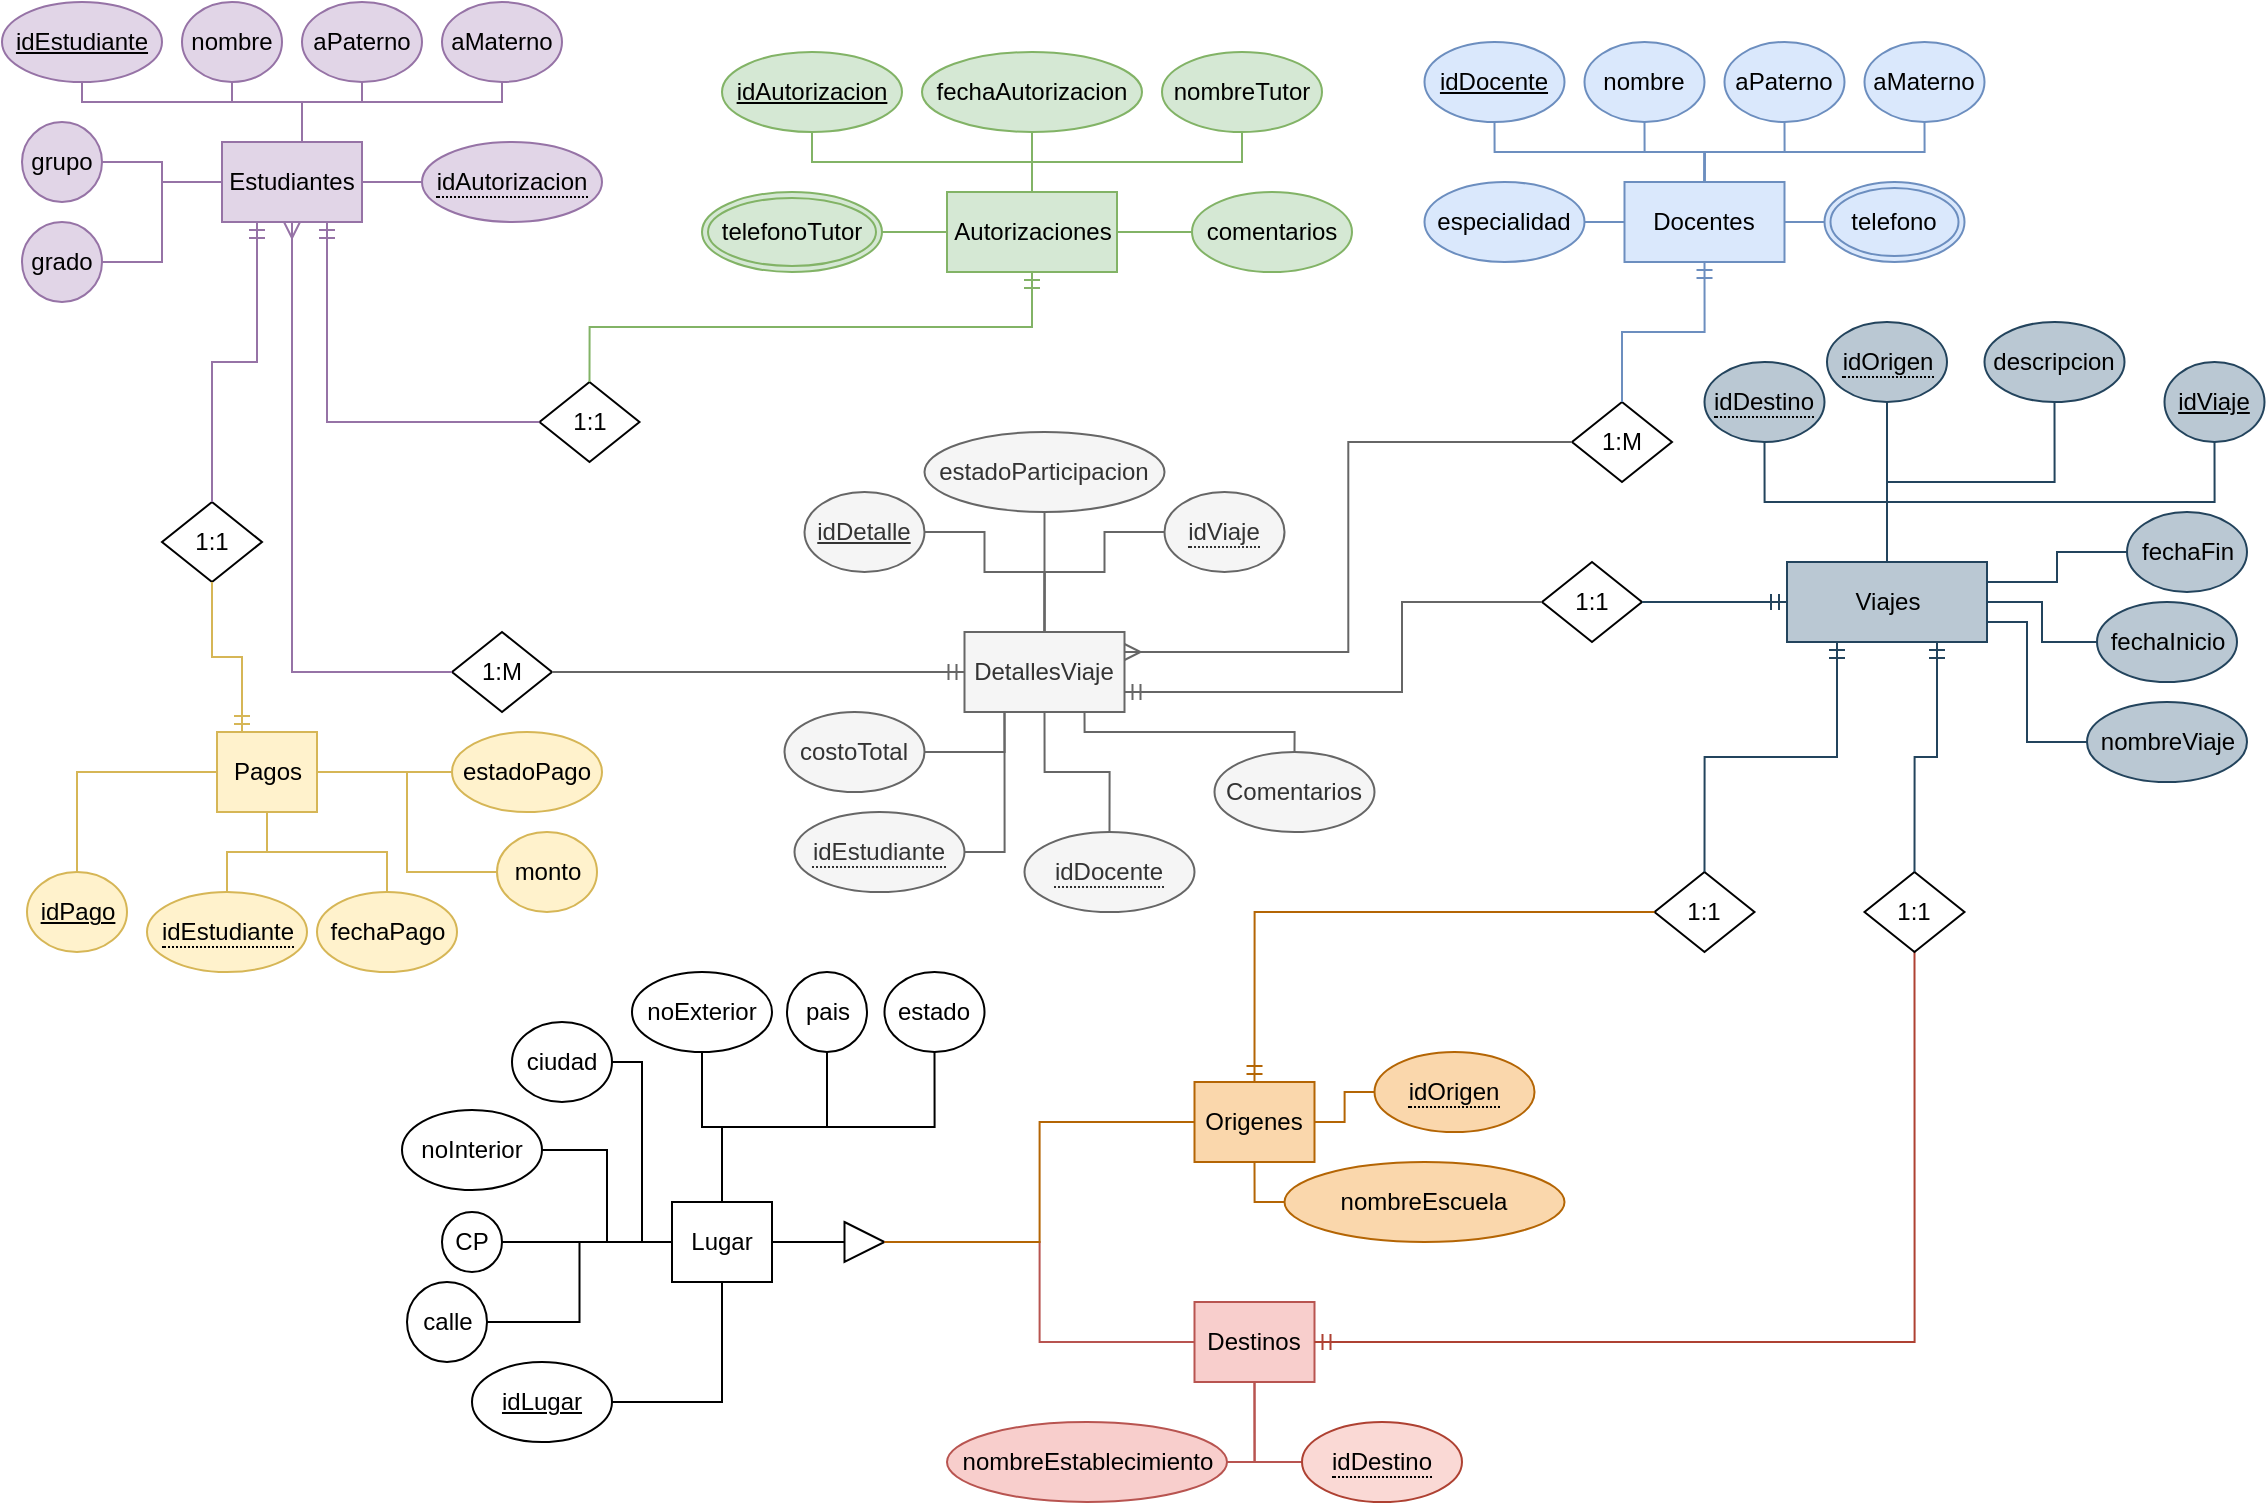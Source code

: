 <mxfile version="27.0.9">
  <diagram name="Página-1" id="6M8jZJM8SSEb0cVScsyy">
    <mxGraphModel dx="1426" dy="889" grid="1" gridSize="10" guides="1" tooltips="1" connect="1" arrows="1" fold="1" page="1" pageScale="1" pageWidth="1169" pageHeight="827" math="0" shadow="0">
      <root>
        <mxCell id="0" />
        <mxCell id="1" parent="0" />
        <mxCell id="doyM2j3rQxWbV_fFkolo-1" value="Estudiantes" style="whiteSpace=wrap;html=1;align=center;fillColor=#e1d5e7;strokeColor=#9673a6;" parent="1" vertex="1">
          <mxGeometry x="130" y="90" width="70" height="40" as="geometry" />
        </mxCell>
        <mxCell id="doyM2j3rQxWbV_fFkolo-2" value="idEstudiante" style="ellipse;whiteSpace=wrap;html=1;align=center;fontStyle=4;fillColor=#e1d5e7;strokeColor=#9673a6;" parent="1" vertex="1">
          <mxGeometry x="20" y="20" width="80" height="40" as="geometry" />
        </mxCell>
        <mxCell id="doyM2j3rQxWbV_fFkolo-3" value="nombre" style="ellipse;whiteSpace=wrap;html=1;align=center;fillColor=#e1d5e7;strokeColor=#9673a6;" parent="1" vertex="1">
          <mxGeometry x="110" y="20" width="50" height="40" as="geometry" />
        </mxCell>
        <mxCell id="doyM2j3rQxWbV_fFkolo-4" value="aPaterno" style="ellipse;whiteSpace=wrap;html=1;align=center;fillColor=#e1d5e7;strokeColor=#9673a6;" parent="1" vertex="1">
          <mxGeometry x="170" y="20" width="60" height="40" as="geometry" />
        </mxCell>
        <mxCell id="doyM2j3rQxWbV_fFkolo-5" value="aMaterno" style="ellipse;whiteSpace=wrap;html=1;align=center;fillColor=#e1d5e7;strokeColor=#9673a6;" parent="1" vertex="1">
          <mxGeometry x="240" y="20" width="60" height="40" as="geometry" />
        </mxCell>
        <mxCell id="doyM2j3rQxWbV_fFkolo-6" value="grado" style="ellipse;whiteSpace=wrap;html=1;align=center;fillColor=#e1d5e7;strokeColor=#9673a6;" parent="1" vertex="1">
          <mxGeometry x="30" y="130" width="40" height="40" as="geometry" />
        </mxCell>
        <mxCell id="doyM2j3rQxWbV_fFkolo-7" value="grupo" style="ellipse;whiteSpace=wrap;html=1;align=center;fillColor=#e1d5e7;strokeColor=#9673a6;" parent="1" vertex="1">
          <mxGeometry x="30" y="80" width="40" height="40" as="geometry" />
        </mxCell>
        <mxCell id="doyM2j3rQxWbV_fFkolo-16" value="" style="endArrow=none;html=1;rounded=0;entryX=0.5;entryY=1;entryDx=0;entryDy=0;exitX=0.5;exitY=0;exitDx=0;exitDy=0;edgeStyle=orthogonalEdgeStyle;fillColor=#e1d5e7;strokeColor=#9673a6;" parent="1" source="doyM2j3rQxWbV_fFkolo-1" target="doyM2j3rQxWbV_fFkolo-2" edge="1">
          <mxGeometry width="50" height="50" relative="1" as="geometry">
            <mxPoint x="110" y="110" as="sourcePoint" />
            <mxPoint x="160" y="60" as="targetPoint" />
            <Array as="points">
              <mxPoint x="170" y="70" />
              <mxPoint x="60" y="70" />
            </Array>
          </mxGeometry>
        </mxCell>
        <mxCell id="doyM2j3rQxWbV_fFkolo-18" value="" style="endArrow=none;html=1;rounded=0;entryX=0.5;entryY=1;entryDx=0;entryDy=0;exitX=0.5;exitY=0;exitDx=0;exitDy=0;edgeStyle=orthogonalEdgeStyle;fillColor=#e1d5e7;strokeColor=#9673a6;" parent="1" source="doyM2j3rQxWbV_fFkolo-1" target="doyM2j3rQxWbV_fFkolo-3" edge="1">
          <mxGeometry width="50" height="50" relative="1" as="geometry">
            <mxPoint x="220" y="100" as="sourcePoint" />
            <mxPoint x="110" y="70" as="targetPoint" />
            <Array as="points">
              <mxPoint x="170" y="70" />
              <mxPoint x="135" y="70" />
            </Array>
          </mxGeometry>
        </mxCell>
        <mxCell id="doyM2j3rQxWbV_fFkolo-19" value="" style="endArrow=none;html=1;rounded=0;entryX=0.5;entryY=1;entryDx=0;entryDy=0;exitX=0.5;exitY=0;exitDx=0;exitDy=0;edgeStyle=orthogonalEdgeStyle;fillColor=#e1d5e7;strokeColor=#9673a6;" parent="1" source="doyM2j3rQxWbV_fFkolo-1" target="doyM2j3rQxWbV_fFkolo-4" edge="1">
          <mxGeometry width="50" height="50" relative="1" as="geometry">
            <mxPoint x="300" y="110" as="sourcePoint" />
            <mxPoint x="190" y="80" as="targetPoint" />
            <Array as="points">
              <mxPoint x="170" y="70" />
              <mxPoint x="200" y="70" />
            </Array>
          </mxGeometry>
        </mxCell>
        <mxCell id="doyM2j3rQxWbV_fFkolo-20" value="" style="endArrow=none;html=1;rounded=0;exitX=0.5;exitY=1;exitDx=0;exitDy=0;edgeStyle=orthogonalEdgeStyle;entryX=0.5;entryY=0;entryDx=0;entryDy=0;fillColor=#e1d5e7;strokeColor=#9673a6;" parent="1" source="doyM2j3rQxWbV_fFkolo-5" target="doyM2j3rQxWbV_fFkolo-1" edge="1">
          <mxGeometry width="50" height="50" relative="1" as="geometry">
            <mxPoint x="270" y="110" as="sourcePoint" />
            <mxPoint x="170" y="90" as="targetPoint" />
            <Array as="points">
              <mxPoint x="270" y="70" />
              <mxPoint x="170" y="70" />
            </Array>
          </mxGeometry>
        </mxCell>
        <mxCell id="doyM2j3rQxWbV_fFkolo-21" value="" style="endArrow=none;html=1;rounded=0;entryX=1;entryY=0.5;entryDx=0;entryDy=0;exitX=0;exitY=0.5;exitDx=0;exitDy=0;edgeStyle=orthogonalEdgeStyle;fillColor=#e1d5e7;strokeColor=#9673a6;" parent="1" source="doyM2j3rQxWbV_fFkolo-1" target="doyM2j3rQxWbV_fFkolo-7" edge="1">
          <mxGeometry width="50" height="50" relative="1" as="geometry">
            <mxPoint x="220" y="110" as="sourcePoint" />
            <mxPoint x="110" y="80" as="targetPoint" />
          </mxGeometry>
        </mxCell>
        <mxCell id="doyM2j3rQxWbV_fFkolo-22" value="" style="endArrow=none;html=1;rounded=0;entryX=1;entryY=0.5;entryDx=0;entryDy=0;exitX=0;exitY=0.5;exitDx=0;exitDy=0;edgeStyle=orthogonalEdgeStyle;fillColor=#e1d5e7;strokeColor=#9673a6;" parent="1" source="doyM2j3rQxWbV_fFkolo-1" target="doyM2j3rQxWbV_fFkolo-6" edge="1">
          <mxGeometry width="50" height="50" relative="1" as="geometry">
            <mxPoint x="200" y="160" as="sourcePoint" />
            <mxPoint x="90" y="130" as="targetPoint" />
          </mxGeometry>
        </mxCell>
        <mxCell id="doyM2j3rQxWbV_fFkolo-23" value="Autorizaciones" style="whiteSpace=wrap;html=1;align=center;fillColor=#d5e8d4;strokeColor=#82b366;" parent="1" vertex="1">
          <mxGeometry x="492.5" y="115" width="85" height="40" as="geometry" />
        </mxCell>
        <mxCell id="doyM2j3rQxWbV_fFkolo-24" value="idAutorizacion" style="ellipse;whiteSpace=wrap;html=1;align=center;fontStyle=4;fillColor=#d5e8d4;strokeColor=#82b366;" parent="1" vertex="1">
          <mxGeometry x="380" y="45" width="90" height="40" as="geometry" />
        </mxCell>
        <mxCell id="doyM2j3rQxWbV_fFkolo-25" value="fechaAutorizacion" style="ellipse;whiteSpace=wrap;html=1;align=center;fillColor=#d5e8d4;strokeColor=#82b366;" parent="1" vertex="1">
          <mxGeometry x="480" y="45" width="110" height="40" as="geometry" />
        </mxCell>
        <mxCell id="doyM2j3rQxWbV_fFkolo-26" value="nombreTutor" style="ellipse;whiteSpace=wrap;html=1;align=center;fillColor=#d5e8d4;strokeColor=#82b366;" parent="1" vertex="1">
          <mxGeometry x="600" y="45" width="80" height="40" as="geometry" />
        </mxCell>
        <mxCell id="doyM2j3rQxWbV_fFkolo-28" value="comentarios" style="ellipse;whiteSpace=wrap;html=1;align=center;fillColor=#d5e8d4;strokeColor=#82b366;" parent="1" vertex="1">
          <mxGeometry x="615" y="115" width="80" height="40" as="geometry" />
        </mxCell>
        <mxCell id="doyM2j3rQxWbV_fFkolo-30" value="" style="endArrow=none;html=1;rounded=0;entryX=0.5;entryY=1;entryDx=0;entryDy=0;exitX=0.5;exitY=0;exitDx=0;exitDy=0;edgeStyle=orthogonalEdgeStyle;fillColor=#d5e8d4;strokeColor=#82b366;" parent="1" source="doyM2j3rQxWbV_fFkolo-23" target="doyM2j3rQxWbV_fFkolo-24" edge="1">
          <mxGeometry width="50" height="50" relative="1" as="geometry">
            <mxPoint x="500" y="105" as="sourcePoint" />
            <mxPoint x="440" y="135" as="targetPoint" />
          </mxGeometry>
        </mxCell>
        <mxCell id="doyM2j3rQxWbV_fFkolo-31" value="" style="endArrow=none;html=1;rounded=0;entryX=0.5;entryY=1;entryDx=0;entryDy=0;exitX=0.5;exitY=0;exitDx=0;exitDy=0;edgeStyle=orthogonalEdgeStyle;fillColor=#d5e8d4;strokeColor=#82b366;" parent="1" source="doyM2j3rQxWbV_fFkolo-23" target="doyM2j3rQxWbV_fFkolo-25" edge="1">
          <mxGeometry width="50" height="50" relative="1" as="geometry">
            <mxPoint x="620" y="205" as="sourcePoint" />
            <mxPoint x="560" y="235" as="targetPoint" />
          </mxGeometry>
        </mxCell>
        <mxCell id="doyM2j3rQxWbV_fFkolo-32" value="" style="endArrow=none;html=1;rounded=0;entryX=0.5;entryY=1;entryDx=0;entryDy=0;exitX=0.5;exitY=0;exitDx=0;exitDy=0;edgeStyle=orthogonalEdgeStyle;fillColor=#d5e8d4;strokeColor=#82b366;" parent="1" source="doyM2j3rQxWbV_fFkolo-23" target="doyM2j3rQxWbV_fFkolo-26" edge="1">
          <mxGeometry width="50" height="50" relative="1" as="geometry">
            <mxPoint x="660" y="115" as="sourcePoint" />
            <mxPoint x="600" y="145" as="targetPoint" />
          </mxGeometry>
        </mxCell>
        <mxCell id="doyM2j3rQxWbV_fFkolo-33" value="" style="endArrow=none;html=1;rounded=0;entryX=1;entryY=0.5;entryDx=0;entryDy=0;exitX=0;exitY=0.5;exitDx=0;exitDy=0;edgeStyle=orthogonalEdgeStyle;fillColor=#d5e8d4;strokeColor=#82b366;" parent="1" source="doyM2j3rQxWbV_fFkolo-28" target="doyM2j3rQxWbV_fFkolo-23" edge="1">
          <mxGeometry width="50" height="50" relative="1" as="geometry">
            <mxPoint x="640" y="115" as="sourcePoint" />
            <mxPoint x="580" y="145" as="targetPoint" />
          </mxGeometry>
        </mxCell>
        <mxCell id="doyM2j3rQxWbV_fFkolo-34" value="" style="endArrow=none;html=1;rounded=0;entryX=1;entryY=0.5;entryDx=0;entryDy=0;exitX=0;exitY=0.5;exitDx=0;exitDy=0;edgeStyle=orthogonalEdgeStyle;fillColor=#d5e8d4;strokeColor=#82b366;" parent="1" source="doyM2j3rQxWbV_fFkolo-23" target="doyM2j3rQxWbV_fFkolo-36" edge="1">
          <mxGeometry width="50" height="50" relative="1" as="geometry">
            <mxPoint x="490" y="135" as="sourcePoint" />
            <mxPoint x="460" y="125" as="targetPoint" />
          </mxGeometry>
        </mxCell>
        <mxCell id="doyM2j3rQxWbV_fFkolo-36" value="telefonoTutor" style="ellipse;shape=doubleEllipse;margin=3;whiteSpace=wrap;html=1;align=center;fillColor=#d5e8d4;strokeColor=#82b366;" parent="1" vertex="1">
          <mxGeometry x="370" y="115" width="90" height="40" as="geometry" />
        </mxCell>
        <mxCell id="doyM2j3rQxWbV_fFkolo-37" value="&lt;span style=&quot;border-bottom: 1px dotted&quot;&gt;idAutorizacion&lt;/span&gt;" style="ellipse;whiteSpace=wrap;html=1;align=center;fillColor=#e1d5e7;strokeColor=#9673a6;" parent="1" vertex="1">
          <mxGeometry x="230" y="90" width="90" height="40" as="geometry" />
        </mxCell>
        <mxCell id="doyM2j3rQxWbV_fFkolo-38" value="" style="endArrow=none;html=1;rounded=0;entryX=1;entryY=0.5;entryDx=0;entryDy=0;exitX=0;exitY=0.5;exitDx=0;exitDy=0;edgeStyle=orthogonalEdgeStyle;fillColor=#e1d5e7;strokeColor=#9673a6;" parent="1" source="doyM2j3rQxWbV_fFkolo-37" target="doyM2j3rQxWbV_fFkolo-1" edge="1">
          <mxGeometry width="50" height="50" relative="1" as="geometry">
            <mxPoint x="310" y="150" as="sourcePoint" />
            <mxPoint x="250" y="180" as="targetPoint" />
          </mxGeometry>
        </mxCell>
        <mxCell id="doyM2j3rQxWbV_fFkolo-39" value="1:1" style="shape=rhombus;perimeter=rhombusPerimeter;whiteSpace=wrap;html=1;align=center;" parent="1" vertex="1">
          <mxGeometry x="288.75" y="210" width="50" height="40" as="geometry" />
        </mxCell>
        <mxCell id="doyM2j3rQxWbV_fFkolo-42" value="" style="edgeStyle=orthogonalEdgeStyle;fontSize=12;html=1;endArrow=ERmandOne;rounded=0;exitX=0;exitY=0.5;exitDx=0;exitDy=0;entryX=0.75;entryY=1;entryDx=0;entryDy=0;fillColor=#e1d5e7;strokeColor=#9673a6;" parent="1" source="doyM2j3rQxWbV_fFkolo-39" target="doyM2j3rQxWbV_fFkolo-1" edge="1">
          <mxGeometry width="100" height="100" relative="1" as="geometry">
            <mxPoint x="320" y="180" as="sourcePoint" />
            <mxPoint x="220" y="200" as="targetPoint" />
          </mxGeometry>
        </mxCell>
        <mxCell id="doyM2j3rQxWbV_fFkolo-43" value="" style="edgeStyle=orthogonalEdgeStyle;fontSize=12;html=1;endArrow=ERmandOne;rounded=0;exitX=0.5;exitY=0;exitDx=0;exitDy=0;entryX=0.5;entryY=1;entryDx=0;entryDy=0;fillColor=#d5e8d4;strokeColor=#82b366;" parent="1" source="doyM2j3rQxWbV_fFkolo-39" target="doyM2j3rQxWbV_fFkolo-23" edge="1">
          <mxGeometry width="100" height="100" relative="1" as="geometry">
            <mxPoint x="330" y="200" as="sourcePoint" />
            <mxPoint x="220" y="170" as="targetPoint" />
          </mxGeometry>
        </mxCell>
        <mxCell id="doyM2j3rQxWbV_fFkolo-44" value="Pagos" style="whiteSpace=wrap;html=1;align=center;fillColor=#fff2cc;strokeColor=#d6b656;" parent="1" vertex="1">
          <mxGeometry x="127.5" y="385" width="50" height="40" as="geometry" />
        </mxCell>
        <mxCell id="doyM2j3rQxWbV_fFkolo-45" value="idPago" style="ellipse;whiteSpace=wrap;html=1;align=center;fontStyle=4;fillColor=#fff2cc;strokeColor=#d6b656;" parent="1" vertex="1">
          <mxGeometry x="32.5" y="455" width="50" height="40" as="geometry" />
        </mxCell>
        <mxCell id="doyM2j3rQxWbV_fFkolo-47" value="&lt;span style=&quot;border-bottom: 1px dotted&quot;&gt;idEstudiante&lt;/span&gt;" style="ellipse;whiteSpace=wrap;html=1;align=center;fillColor=#fff2cc;strokeColor=#d6b656;" parent="1" vertex="1">
          <mxGeometry x="92.5" y="465" width="80" height="40" as="geometry" />
        </mxCell>
        <mxCell id="doyM2j3rQxWbV_fFkolo-48" value="fechaPago" style="ellipse;whiteSpace=wrap;html=1;align=center;fillColor=#fff2cc;strokeColor=#d6b656;" parent="1" vertex="1">
          <mxGeometry x="177.5" y="465" width="70" height="40" as="geometry" />
        </mxCell>
        <mxCell id="doyM2j3rQxWbV_fFkolo-49" value="monto" style="ellipse;whiteSpace=wrap;html=1;align=center;fillColor=#fff2cc;strokeColor=#d6b656;" parent="1" vertex="1">
          <mxGeometry x="267.5" y="435" width="50" height="40" as="geometry" />
        </mxCell>
        <mxCell id="doyM2j3rQxWbV_fFkolo-51" value="estadoPago" style="ellipse;whiteSpace=wrap;html=1;align=center;fillColor=#fff2cc;strokeColor=#d6b656;" parent="1" vertex="1">
          <mxGeometry x="245" y="385" width="75" height="40" as="geometry" />
        </mxCell>
        <mxCell id="doyM2j3rQxWbV_fFkolo-52" value="1:1" style="shape=rhombus;perimeter=rhombusPerimeter;whiteSpace=wrap;html=1;align=center;" parent="1" vertex="1">
          <mxGeometry x="100" y="270" width="50" height="40" as="geometry" />
        </mxCell>
        <mxCell id="doyM2j3rQxWbV_fFkolo-53" value="" style="endArrow=none;html=1;rounded=0;entryX=0.5;entryY=0;entryDx=0;entryDy=0;exitX=0;exitY=0.5;exitDx=0;exitDy=0;edgeStyle=orthogonalEdgeStyle;fillColor=#fff2cc;strokeColor=#d6b656;" parent="1" source="doyM2j3rQxWbV_fFkolo-44" target="doyM2j3rQxWbV_fFkolo-45" edge="1">
          <mxGeometry width="50" height="50" relative="1" as="geometry">
            <mxPoint x="247.5" y="405" as="sourcePoint" />
            <mxPoint x="217.5" y="415" as="targetPoint" />
          </mxGeometry>
        </mxCell>
        <mxCell id="doyM2j3rQxWbV_fFkolo-54" value="" style="endArrow=none;html=1;rounded=0;entryX=0.5;entryY=0;entryDx=0;entryDy=0;exitX=0.5;exitY=1;exitDx=0;exitDy=0;edgeStyle=orthogonalEdgeStyle;fillColor=#fff2cc;strokeColor=#d6b656;" parent="1" source="doyM2j3rQxWbV_fFkolo-44" target="doyM2j3rQxWbV_fFkolo-47" edge="1">
          <mxGeometry width="50" height="50" relative="1" as="geometry">
            <mxPoint x="257.5" y="365" as="sourcePoint" />
            <mxPoint x="227.5" y="375" as="targetPoint" />
          </mxGeometry>
        </mxCell>
        <mxCell id="doyM2j3rQxWbV_fFkolo-55" value="" style="endArrow=none;html=1;rounded=0;entryX=0.5;entryY=0;entryDx=0;entryDy=0;exitX=0.5;exitY=1;exitDx=0;exitDy=0;edgeStyle=orthogonalEdgeStyle;fillColor=#fff2cc;strokeColor=#d6b656;" parent="1" source="doyM2j3rQxWbV_fFkolo-44" target="doyM2j3rQxWbV_fFkolo-48" edge="1">
          <mxGeometry width="50" height="50" relative="1" as="geometry">
            <mxPoint x="157.5" y="415" as="sourcePoint" />
            <mxPoint x="127.5" y="425" as="targetPoint" />
          </mxGeometry>
        </mxCell>
        <mxCell id="doyM2j3rQxWbV_fFkolo-56" value="" style="endArrow=none;html=1;rounded=0;entryX=0;entryY=0.5;entryDx=0;entryDy=0;exitX=1;exitY=0.5;exitDx=0;exitDy=0;edgeStyle=orthogonalEdgeStyle;fillColor=#fff2cc;strokeColor=#d6b656;" parent="1" source="doyM2j3rQxWbV_fFkolo-44" target="doyM2j3rQxWbV_fFkolo-49" edge="1">
          <mxGeometry width="50" height="50" relative="1" as="geometry">
            <mxPoint x="207.5" y="425" as="sourcePoint" />
            <mxPoint x="177.5" y="435" as="targetPoint" />
          </mxGeometry>
        </mxCell>
        <mxCell id="doyM2j3rQxWbV_fFkolo-57" value="" style="endArrow=none;html=1;rounded=0;entryX=0;entryY=0.5;entryDx=0;entryDy=0;exitX=1;exitY=0.5;exitDx=0;exitDy=0;edgeStyle=orthogonalEdgeStyle;fillColor=#fff2cc;strokeColor=#d6b656;" parent="1" source="doyM2j3rQxWbV_fFkolo-44" target="doyM2j3rQxWbV_fFkolo-51" edge="1">
          <mxGeometry width="50" height="50" relative="1" as="geometry">
            <mxPoint x="227.5" y="435" as="sourcePoint" />
            <mxPoint x="197.5" y="445" as="targetPoint" />
          </mxGeometry>
        </mxCell>
        <mxCell id="doyM2j3rQxWbV_fFkolo-58" value="" style="edgeStyle=orthogonalEdgeStyle;fontSize=12;html=1;endArrow=ERmandOne;rounded=0;exitX=0.5;exitY=0;exitDx=0;exitDy=0;entryX=0.25;entryY=1;entryDx=0;entryDy=0;fillColor=#e1d5e7;strokeColor=#9673a6;" parent="1" source="doyM2j3rQxWbV_fFkolo-52" target="doyM2j3rQxWbV_fFkolo-1" edge="1">
          <mxGeometry width="100" height="100" relative="1" as="geometry">
            <mxPoint x="397" y="190" as="sourcePoint" />
            <mxPoint x="270" y="160" as="targetPoint" />
          </mxGeometry>
        </mxCell>
        <mxCell id="doyM2j3rQxWbV_fFkolo-59" value="" style="edgeStyle=orthogonalEdgeStyle;fontSize=12;html=1;endArrow=ERmandOne;rounded=0;exitX=0.5;exitY=1;exitDx=0;exitDy=0;entryX=0.25;entryY=0;entryDx=0;entryDy=0;fillColor=#fff2cc;strokeColor=#d6b656;" parent="1" source="doyM2j3rQxWbV_fFkolo-52" target="doyM2j3rQxWbV_fFkolo-44" edge="1">
          <mxGeometry width="100" height="100" relative="1" as="geometry">
            <mxPoint x="497" y="220" as="sourcePoint" />
            <mxPoint x="370" y="190" as="targetPoint" />
          </mxGeometry>
        </mxCell>
        <mxCell id="doyM2j3rQxWbV_fFkolo-60" value="Docentes" style="whiteSpace=wrap;html=1;align=center;fillColor=#dae8fc;strokeColor=#6c8ebf;" parent="1" vertex="1">
          <mxGeometry x="831.25" y="110" width="80" height="40" as="geometry" />
        </mxCell>
        <mxCell id="doyM2j3rQxWbV_fFkolo-61" value="idDocente" style="ellipse;whiteSpace=wrap;html=1;align=center;fontStyle=4;fillColor=#dae8fc;strokeColor=#6c8ebf;" parent="1" vertex="1">
          <mxGeometry x="731.25" y="40" width="70" height="40" as="geometry" />
        </mxCell>
        <mxCell id="doyM2j3rQxWbV_fFkolo-62" value="nombre" style="ellipse;whiteSpace=wrap;html=1;align=center;fillColor=#dae8fc;strokeColor=#6c8ebf;" parent="1" vertex="1">
          <mxGeometry x="811.25" y="40" width="60" height="40" as="geometry" />
        </mxCell>
        <mxCell id="doyM2j3rQxWbV_fFkolo-63" value="aPaterno" style="ellipse;whiteSpace=wrap;html=1;align=center;fillColor=#dae8fc;strokeColor=#6c8ebf;" parent="1" vertex="1">
          <mxGeometry x="881.25" y="40" width="60" height="40" as="geometry" />
        </mxCell>
        <mxCell id="doyM2j3rQxWbV_fFkolo-64" value="aM&lt;span style=&quot;background-color: transparent; color: light-dark(rgb(0, 0, 0), rgb(255, 255, 255));&quot;&gt;aterno&lt;/span&gt;" style="ellipse;whiteSpace=wrap;html=1;align=center;fillColor=#dae8fc;strokeColor=#6c8ebf;" parent="1" vertex="1">
          <mxGeometry x="951.25" y="40" width="60" height="40" as="geometry" />
        </mxCell>
        <mxCell id="doyM2j3rQxWbV_fFkolo-65" value="especialidad" style="ellipse;whiteSpace=wrap;html=1;align=center;fillColor=#dae8fc;strokeColor=#6c8ebf;" parent="1" vertex="1">
          <mxGeometry x="731.25" y="110" width="80" height="40" as="geometry" />
        </mxCell>
        <mxCell id="doyM2j3rQxWbV_fFkolo-67" value="telefono" style="ellipse;shape=doubleEllipse;margin=3;whiteSpace=wrap;html=1;align=center;fillColor=#dae8fc;strokeColor=#6c8ebf;" parent="1" vertex="1">
          <mxGeometry x="931.25" y="110" width="70" height="40" as="geometry" />
        </mxCell>
        <mxCell id="doyM2j3rQxWbV_fFkolo-68" value="" style="endArrow=none;html=1;rounded=0;entryX=0.5;entryY=1;entryDx=0;entryDy=0;exitX=0.5;exitY=0;exitDx=0;exitDy=0;edgeStyle=orthogonalEdgeStyle;fillColor=#dae8fc;strokeColor=#6c8ebf;" parent="1" source="doyM2j3rQxWbV_fFkolo-60" target="doyM2j3rQxWbV_fFkolo-61" edge="1">
          <mxGeometry width="50" height="50" relative="1" as="geometry">
            <mxPoint x="601.25" y="120" as="sourcePoint" />
            <mxPoint x="706.25" y="90" as="targetPoint" />
          </mxGeometry>
        </mxCell>
        <mxCell id="doyM2j3rQxWbV_fFkolo-69" value="" style="endArrow=none;html=1;rounded=0;entryX=0.5;entryY=1;entryDx=0;entryDy=0;exitX=0.5;exitY=0;exitDx=0;exitDy=0;edgeStyle=orthogonalEdgeStyle;fillColor=#dae8fc;strokeColor=#6c8ebf;" parent="1" source="doyM2j3rQxWbV_fFkolo-60" target="doyM2j3rQxWbV_fFkolo-64" edge="1">
          <mxGeometry width="50" height="50" relative="1" as="geometry">
            <mxPoint x="871.25" y="140" as="sourcePoint" />
            <mxPoint x="976.25" y="110" as="targetPoint" />
          </mxGeometry>
        </mxCell>
        <mxCell id="doyM2j3rQxWbV_fFkolo-70" value="" style="endArrow=none;html=1;rounded=0;entryX=0.5;entryY=1;entryDx=0;entryDy=0;exitX=0.5;exitY=0;exitDx=0;exitDy=0;edgeStyle=orthogonalEdgeStyle;fillColor=#dae8fc;strokeColor=#6c8ebf;" parent="1" source="doyM2j3rQxWbV_fFkolo-60" target="doyM2j3rQxWbV_fFkolo-63" edge="1">
          <mxGeometry width="50" height="50" relative="1" as="geometry">
            <mxPoint x="911.25" y="120" as="sourcePoint" />
            <mxPoint x="1016.25" y="90" as="targetPoint" />
          </mxGeometry>
        </mxCell>
        <mxCell id="doyM2j3rQxWbV_fFkolo-71" value="" style="endArrow=none;html=1;rounded=0;entryX=0.5;entryY=1;entryDx=0;entryDy=0;exitX=0.5;exitY=0;exitDx=0;exitDy=0;edgeStyle=orthogonalEdgeStyle;fillColor=#dae8fc;strokeColor=#6c8ebf;" parent="1" source="doyM2j3rQxWbV_fFkolo-60" target="doyM2j3rQxWbV_fFkolo-62" edge="1">
          <mxGeometry width="50" height="50" relative="1" as="geometry">
            <mxPoint x="871.25" y="120" as="sourcePoint" />
            <mxPoint x="976.25" y="90" as="targetPoint" />
          </mxGeometry>
        </mxCell>
        <mxCell id="doyM2j3rQxWbV_fFkolo-72" value="" style="endArrow=none;html=1;rounded=0;entryX=0;entryY=0.5;entryDx=0;entryDy=0;exitX=1;exitY=0.5;exitDx=0;exitDy=0;edgeStyle=orthogonalEdgeStyle;fillColor=#dae8fc;strokeColor=#6c8ebf;" parent="1" source="doyM2j3rQxWbV_fFkolo-60" target="doyM2j3rQxWbV_fFkolo-67" edge="1">
          <mxGeometry width="50" height="50" relative="1" as="geometry">
            <mxPoint x="861.25" y="150" as="sourcePoint" />
            <mxPoint x="966.25" y="120" as="targetPoint" />
          </mxGeometry>
        </mxCell>
        <mxCell id="doyM2j3rQxWbV_fFkolo-73" value="" style="endArrow=none;html=1;rounded=0;entryX=0;entryY=0.5;entryDx=0;entryDy=0;exitX=1;exitY=0.5;exitDx=0;exitDy=0;edgeStyle=orthogonalEdgeStyle;fillColor=#dae8fc;strokeColor=#6c8ebf;" parent="1" source="doyM2j3rQxWbV_fFkolo-65" target="doyM2j3rQxWbV_fFkolo-60" edge="1">
          <mxGeometry width="50" height="50" relative="1" as="geometry">
            <mxPoint x="881.25" y="160" as="sourcePoint" />
            <mxPoint x="986.25" y="130" as="targetPoint" />
          </mxGeometry>
        </mxCell>
        <mxCell id="doyM2j3rQxWbV_fFkolo-74" value="Destinos" style="whiteSpace=wrap;html=1;align=center;fillColor=#f8cecc;strokeColor=#b85450;" parent="1" vertex="1">
          <mxGeometry x="616.25" y="670" width="60" height="40" as="geometry" />
        </mxCell>
        <mxCell id="doyM2j3rQxWbV_fFkolo-85" value="nombreEstablecimiento" style="ellipse;whiteSpace=wrap;html=1;align=center;fillColor=#f8cecc;strokeColor=#b85450;" parent="1" vertex="1">
          <mxGeometry x="492.5" y="730" width="140" height="40" as="geometry" />
        </mxCell>
        <mxCell id="doyM2j3rQxWbV_fFkolo-99" value="" style="endArrow=none;html=1;rounded=0;edgeStyle=orthogonalEdgeStyle;entryX=0;entryY=0.5;entryDx=0;entryDy=0;exitX=0.5;exitY=1;exitDx=0;exitDy=0;fillColor=#f8cecc;strokeColor=#b85450;" parent="1" source="doyM2j3rQxWbV_fFkolo-74" target="elpQOpRpPnPJ8Y7wqMyN-4" edge="1">
          <mxGeometry width="50" height="50" relative="1" as="geometry">
            <mxPoint x="510" y="760" as="sourcePoint" />
            <mxPoint x="670" y="750" as="targetPoint" />
          </mxGeometry>
        </mxCell>
        <mxCell id="doyM2j3rQxWbV_fFkolo-103" value="" style="endArrow=none;html=1;rounded=0;edgeStyle=orthogonalEdgeStyle;entryX=0.5;entryY=1;entryDx=0;entryDy=0;exitX=1;exitY=0.5;exitDx=0;exitDy=0;fillColor=#f8cecc;strokeColor=#b85450;" parent="1" source="doyM2j3rQxWbV_fFkolo-85" target="doyM2j3rQxWbV_fFkolo-74" edge="1">
          <mxGeometry width="50" height="50" relative="1" as="geometry">
            <mxPoint x="395" y="780" as="sourcePoint" />
            <mxPoint x="445" y="760" as="targetPoint" />
          </mxGeometry>
        </mxCell>
        <mxCell id="doyM2j3rQxWbV_fFkolo-106" value="Origenes" style="whiteSpace=wrap;html=1;align=center;fillColor=#fad7ac;strokeColor=#b46504;" parent="1" vertex="1">
          <mxGeometry x="616.25" y="560" width="60" height="40" as="geometry" />
        </mxCell>
        <mxCell id="doyM2j3rQxWbV_fFkolo-108" value="ciudad" style="ellipse;whiteSpace=wrap;html=1;align=center;" parent="1" vertex="1">
          <mxGeometry x="275" y="530" width="50" height="40" as="geometry" />
        </mxCell>
        <mxCell id="doyM2j3rQxWbV_fFkolo-109" value="estado" style="ellipse;whiteSpace=wrap;html=1;align=center;" parent="1" vertex="1">
          <mxGeometry x="461.25" y="505" width="50" height="40" as="geometry" />
        </mxCell>
        <mxCell id="doyM2j3rQxWbV_fFkolo-110" value="pais" style="ellipse;whiteSpace=wrap;html=1;align=center;" parent="1" vertex="1">
          <mxGeometry x="412.5" y="505" width="40" height="40" as="geometry" />
        </mxCell>
        <mxCell id="doyM2j3rQxWbV_fFkolo-111" value="CP" style="ellipse;whiteSpace=wrap;html=1;align=center;" parent="1" vertex="1">
          <mxGeometry x="240" y="625" width="30" height="30" as="geometry" />
        </mxCell>
        <mxCell id="doyM2j3rQxWbV_fFkolo-112" value="calle" style="ellipse;whiteSpace=wrap;html=1;align=center;" parent="1" vertex="1">
          <mxGeometry x="222.5" y="660" width="40" height="40" as="geometry" />
        </mxCell>
        <mxCell id="doyM2j3rQxWbV_fFkolo-113" value="noExterior" style="ellipse;whiteSpace=wrap;html=1;align=center;" parent="1" vertex="1">
          <mxGeometry x="335" y="505" width="70" height="40" as="geometry" />
        </mxCell>
        <mxCell id="doyM2j3rQxWbV_fFkolo-114" value="noInterior" style="ellipse;whiteSpace=wrap;html=1;align=center;" parent="1" vertex="1">
          <mxGeometry x="220" y="574" width="70" height="40" as="geometry" />
        </mxCell>
        <mxCell id="doyM2j3rQxWbV_fFkolo-115" value="nombreEscuela" style="ellipse;whiteSpace=wrap;html=1;align=center;fillColor=#fad7ac;strokeColor=#b46504;" parent="1" vertex="1">
          <mxGeometry x="661.25" y="600" width="140" height="40" as="geometry" />
        </mxCell>
        <mxCell id="doyM2j3rQxWbV_fFkolo-119" value="" style="endArrow=none;html=1;rounded=0;edgeStyle=orthogonalEdgeStyle;entryX=0;entryY=0.5;entryDx=0;entryDy=0;exitX=1;exitY=0.5;exitDx=0;exitDy=0;fillColor=#fad7ac;strokeColor=#b46504;" parent="1" source="doyM2j3rQxWbV_fFkolo-106" target="elpQOpRpPnPJ8Y7wqMyN-5" edge="1">
          <mxGeometry width="50" height="50" relative="1" as="geometry">
            <mxPoint x="772.5" y="760" as="sourcePoint" />
            <mxPoint x="696.25" y="550" as="targetPoint" />
          </mxGeometry>
        </mxCell>
        <mxCell id="doyM2j3rQxWbV_fFkolo-123" value="" style="endArrow=none;html=1;rounded=0;edgeStyle=orthogonalEdgeStyle;exitX=0;exitY=0.5;exitDx=0;exitDy=0;fillColor=#fad7ac;strokeColor=#b46504;entryX=0.5;entryY=1;entryDx=0;entryDy=0;" parent="1" source="doyM2j3rQxWbV_fFkolo-115" target="doyM2j3rQxWbV_fFkolo-106" edge="1">
          <mxGeometry width="50" height="50" relative="1" as="geometry">
            <mxPoint x="787.5" y="790" as="sourcePoint" />
            <mxPoint x="676.25" y="670" as="targetPoint" />
          </mxGeometry>
        </mxCell>
        <mxCell id="doyM2j3rQxWbV_fFkolo-125" value="DetallesViaje" style="whiteSpace=wrap;html=1;align=center;fillColor=#f5f5f5;strokeColor=#666666;fontColor=#333333;" parent="1" vertex="1">
          <mxGeometry x="501.25" y="335" width="80" height="40" as="geometry" />
        </mxCell>
        <mxCell id="doyM2j3rQxWbV_fFkolo-128" value="Viajes" style="whiteSpace=wrap;html=1;align=center;fillColor=#bac8d3;strokeColor=#23445d;" parent="1" vertex="1">
          <mxGeometry x="912.5" y="300" width="100" height="40" as="geometry" />
        </mxCell>
        <mxCell id="doyM2j3rQxWbV_fFkolo-131" value="1:1" style="shape=rhombus;perimeter=rhombusPerimeter;whiteSpace=wrap;html=1;align=center;" parent="1" vertex="1">
          <mxGeometry x="790" y="300" width="50" height="40" as="geometry" />
        </mxCell>
        <mxCell id="doyM2j3rQxWbV_fFkolo-140" value="1:M" style="shape=rhombus;perimeter=rhombusPerimeter;whiteSpace=wrap;html=1;align=center;" parent="1" vertex="1">
          <mxGeometry x="245" y="335" width="50" height="40" as="geometry" />
        </mxCell>
        <mxCell id="doyM2j3rQxWbV_fFkolo-142" value="" style="edgeStyle=orthogonalEdgeStyle;fontSize=12;html=1;endArrow=ERmandOne;rounded=0;entryX=0;entryY=0.5;entryDx=0;entryDy=0;fillColor=#f5f5f5;strokeColor=#666666;exitX=1;exitY=0.5;exitDx=0;exitDy=0;" parent="1" source="doyM2j3rQxWbV_fFkolo-140" target="doyM2j3rQxWbV_fFkolo-125" edge="1">
          <mxGeometry width="100" height="100" relative="1" as="geometry">
            <mxPoint x="270" y="240" as="sourcePoint" />
            <mxPoint x="210" y="150" as="targetPoint" />
          </mxGeometry>
        </mxCell>
        <mxCell id="doyM2j3rQxWbV_fFkolo-146" value="idViaje" style="ellipse;whiteSpace=wrap;html=1;align=center;fontStyle=4;fillColor=#bac8d3;strokeColor=#23445d;" parent="1" vertex="1">
          <mxGeometry x="1101.25" y="200" width="50" height="40" as="geometry" />
        </mxCell>
        <mxCell id="doyM2j3rQxWbV_fFkolo-148" value="nombreViaje" style="ellipse;whiteSpace=wrap;html=1;align=center;fillColor=#bac8d3;strokeColor=#23445d;" parent="1" vertex="1">
          <mxGeometry x="1062.5" y="370" width="80" height="40" as="geometry" />
        </mxCell>
        <mxCell id="doyM2j3rQxWbV_fFkolo-149" value="fechaInicio" style="ellipse;whiteSpace=wrap;html=1;align=center;fillColor=#bac8d3;strokeColor=#23445d;" parent="1" vertex="1">
          <mxGeometry x="1067.5" y="320" width="70" height="40" as="geometry" />
        </mxCell>
        <mxCell id="doyM2j3rQxWbV_fFkolo-150" value="fechaFin" style="ellipse;whiteSpace=wrap;html=1;align=center;fillColor=#bac8d3;strokeColor=#23445d;" parent="1" vertex="1">
          <mxGeometry x="1082.5" y="275" width="60" height="40" as="geometry" />
        </mxCell>
        <mxCell id="doyM2j3rQxWbV_fFkolo-151" value="costoTotal" style="ellipse;whiteSpace=wrap;html=1;align=center;fillColor=#f5f5f5;strokeColor=#666666;fontColor=#333333;" parent="1" vertex="1">
          <mxGeometry x="411.25" y="375" width="70" height="40" as="geometry" />
        </mxCell>
        <mxCell id="doyM2j3rQxWbV_fFkolo-152" value="descripcion" style="ellipse;whiteSpace=wrap;html=1;align=center;fillColor=#bac8d3;strokeColor=#23445d;" parent="1" vertex="1">
          <mxGeometry x="1011.25" y="180" width="70" height="40" as="geometry" />
        </mxCell>
        <mxCell id="doyM2j3rQxWbV_fFkolo-159" value="" style="endArrow=none;html=1;rounded=0;edgeStyle=orthogonalEdgeStyle;entryX=1;entryY=0.5;entryDx=0;entryDy=0;exitX=0.25;exitY=1;exitDx=0;exitDy=0;fillColor=#f5f5f5;strokeColor=#666666;" parent="1" source="doyM2j3rQxWbV_fFkolo-125" target="doyM2j3rQxWbV_fFkolo-151" edge="1">
          <mxGeometry width="50" height="50" relative="1" as="geometry">
            <mxPoint x="541.25" y="565" as="sourcePoint" />
            <mxPoint x="601.25" y="545" as="targetPoint" />
          </mxGeometry>
        </mxCell>
        <mxCell id="doyM2j3rQxWbV_fFkolo-160" value="" style="endArrow=none;html=1;rounded=0;edgeStyle=orthogonalEdgeStyle;entryX=0.5;entryY=0;entryDx=0;entryDy=0;exitX=0.5;exitY=1;exitDx=0;exitDy=0;fillColor=#bac8d3;strokeColor=#23445d;" parent="1" source="doyM2j3rQxWbV_fFkolo-146" target="doyM2j3rQxWbV_fFkolo-128" edge="1">
          <mxGeometry width="50" height="50" relative="1" as="geometry">
            <mxPoint x="917.5" y="390" as="sourcePoint" />
            <mxPoint x="977.5" y="370" as="targetPoint" />
          </mxGeometry>
        </mxCell>
        <mxCell id="doyM2j3rQxWbV_fFkolo-161" value="" style="endArrow=none;html=1;rounded=0;edgeStyle=orthogonalEdgeStyle;entryX=1;entryY=0.75;entryDx=0;entryDy=0;exitX=0;exitY=0.5;exitDx=0;exitDy=0;fillColor=#bac8d3;strokeColor=#23445d;" parent="1" source="doyM2j3rQxWbV_fFkolo-148" target="doyM2j3rQxWbV_fFkolo-128" edge="1">
          <mxGeometry width="50" height="50" relative="1" as="geometry">
            <mxPoint x="957.5" y="400" as="sourcePoint" />
            <mxPoint x="1017.5" y="380" as="targetPoint" />
            <Array as="points">
              <mxPoint x="1032.5" y="390" />
              <mxPoint x="1032.5" y="330" />
            </Array>
          </mxGeometry>
        </mxCell>
        <mxCell id="doyM2j3rQxWbV_fFkolo-162" value="" style="endArrow=none;html=1;rounded=0;edgeStyle=orthogonalEdgeStyle;entryX=1;entryY=0.5;entryDx=0;entryDy=0;exitX=0;exitY=0.5;exitDx=0;exitDy=0;fillColor=#bac8d3;strokeColor=#23445d;" parent="1" source="doyM2j3rQxWbV_fFkolo-149" target="doyM2j3rQxWbV_fFkolo-128" edge="1">
          <mxGeometry width="50" height="50" relative="1" as="geometry">
            <mxPoint x="997.5" y="390" as="sourcePoint" />
            <mxPoint x="1057.5" y="370" as="targetPoint" />
          </mxGeometry>
        </mxCell>
        <mxCell id="doyM2j3rQxWbV_fFkolo-163" value="" style="endArrow=none;html=1;rounded=0;edgeStyle=orthogonalEdgeStyle;entryX=1;entryY=0.25;entryDx=0;entryDy=0;exitX=0;exitY=0.5;exitDx=0;exitDy=0;fillColor=#bac8d3;strokeColor=#23445d;" parent="1" source="doyM2j3rQxWbV_fFkolo-150" target="doyM2j3rQxWbV_fFkolo-128" edge="1">
          <mxGeometry width="50" height="50" relative="1" as="geometry">
            <mxPoint x="987.5" y="370" as="sourcePoint" />
            <mxPoint x="1047.5" y="350" as="targetPoint" />
          </mxGeometry>
        </mxCell>
        <mxCell id="doyM2j3rQxWbV_fFkolo-164" value="" style="endArrow=none;html=1;rounded=0;edgeStyle=orthogonalEdgeStyle;entryX=0.5;entryY=0;entryDx=0;entryDy=0;exitX=0.5;exitY=1;exitDx=0;exitDy=0;fillColor=#bac8d3;strokeColor=#23445d;" parent="1" source="doyM2j3rQxWbV_fFkolo-152" target="doyM2j3rQxWbV_fFkolo-128" edge="1">
          <mxGeometry width="50" height="50" relative="1" as="geometry">
            <mxPoint x="1047.5" y="380" as="sourcePoint" />
            <mxPoint x="1107.5" y="360" as="targetPoint" />
          </mxGeometry>
        </mxCell>
        <mxCell id="doyM2j3rQxWbV_fFkolo-165" value="idDetalle" style="ellipse;whiteSpace=wrap;html=1;align=center;fontStyle=4;fillColor=#f5f5f5;strokeColor=#666666;fontColor=#333333;" parent="1" vertex="1">
          <mxGeometry x="421.25" y="265" width="60" height="40" as="geometry" />
        </mxCell>
        <mxCell id="doyM2j3rQxWbV_fFkolo-166" value="&lt;span style=&quot;border-bottom: 1px dotted&quot;&gt;idViaje&lt;/span&gt;" style="ellipse;whiteSpace=wrap;html=1;align=center;fillColor=#f5f5f5;strokeColor=#666666;fontColor=#333333;" parent="1" vertex="1">
          <mxGeometry x="601.25" y="265" width="60" height="40" as="geometry" />
        </mxCell>
        <mxCell id="doyM2j3rQxWbV_fFkolo-167" value="&lt;span style=&quot;border-bottom: 1px dotted&quot;&gt;idEstudiante&lt;/span&gt;" style="ellipse;whiteSpace=wrap;html=1;align=center;fillColor=#f5f5f5;strokeColor=#666666;fontColor=#333333;" parent="1" vertex="1">
          <mxGeometry x="416.25" y="425" width="85" height="40" as="geometry" />
        </mxCell>
        <mxCell id="doyM2j3rQxWbV_fFkolo-168" value="estadoParticipacion" style="ellipse;whiteSpace=wrap;html=1;align=center;fillColor=#f5f5f5;strokeColor=#666666;fontColor=#333333;" parent="1" vertex="1">
          <mxGeometry x="481.25" y="235" width="120" height="40" as="geometry" />
        </mxCell>
        <mxCell id="doyM2j3rQxWbV_fFkolo-169" value="Comentarios" style="ellipse;whiteSpace=wrap;html=1;align=center;fillColor=#f5f5f5;strokeColor=#666666;fontColor=#333333;" parent="1" vertex="1">
          <mxGeometry x="626.25" y="395" width="80" height="40" as="geometry" />
        </mxCell>
        <mxCell id="doyM2j3rQxWbV_fFkolo-170" value="" style="endArrow=none;html=1;rounded=0;edgeStyle=orthogonalEdgeStyle;entryX=0.25;entryY=1;entryDx=0;entryDy=0;exitX=1;exitY=0.5;exitDx=0;exitDy=0;fillColor=#f5f5f5;strokeColor=#666666;" parent="1" source="doyM2j3rQxWbV_fFkolo-167" target="doyM2j3rQxWbV_fFkolo-125" edge="1">
          <mxGeometry width="50" height="50" relative="1" as="geometry">
            <mxPoint x="501.25" y="375" as="sourcePoint" />
            <mxPoint x="551.25" y="325" as="targetPoint" />
          </mxGeometry>
        </mxCell>
        <mxCell id="doyM2j3rQxWbV_fFkolo-171" value="" style="endArrow=none;html=1;rounded=0;edgeStyle=orthogonalEdgeStyle;exitX=0.5;exitY=0;exitDx=0;exitDy=0;fillColor=#f5f5f5;strokeColor=#666666;entryX=0.75;entryY=1;entryDx=0;entryDy=0;" parent="1" source="doyM2j3rQxWbV_fFkolo-169" target="doyM2j3rQxWbV_fFkolo-125" edge="1">
          <mxGeometry width="50" height="50" relative="1" as="geometry">
            <mxPoint x="471.25" y="385" as="sourcePoint" />
            <mxPoint x="521.25" y="395" as="targetPoint" />
          </mxGeometry>
        </mxCell>
        <mxCell id="doyM2j3rQxWbV_fFkolo-172" value="" style="endArrow=none;html=1;rounded=0;edgeStyle=orthogonalEdgeStyle;entryX=0;entryY=0.5;entryDx=0;entryDy=0;exitX=0.5;exitY=0;exitDx=0;exitDy=0;fillColor=#f5f5f5;strokeColor=#666666;" parent="1" source="doyM2j3rQxWbV_fFkolo-125" target="doyM2j3rQxWbV_fFkolo-166" edge="1">
          <mxGeometry width="50" height="50" relative="1" as="geometry">
            <mxPoint x="531.25" y="325" as="sourcePoint" />
            <mxPoint x="606.25" y="305" as="targetPoint" />
            <Array as="points">
              <mxPoint x="541.25" y="305" />
              <mxPoint x="571.25" y="305" />
              <mxPoint x="571.25" y="285" />
            </Array>
          </mxGeometry>
        </mxCell>
        <mxCell id="doyM2j3rQxWbV_fFkolo-174" value="" style="endArrow=none;html=1;rounded=0;edgeStyle=orthogonalEdgeStyle;entryX=1;entryY=0.5;entryDx=0;entryDy=0;exitX=0.5;exitY=0;exitDx=0;exitDy=0;fillColor=#f5f5f5;strokeColor=#666666;" parent="1" source="doyM2j3rQxWbV_fFkolo-125" target="doyM2j3rQxWbV_fFkolo-165" edge="1">
          <mxGeometry width="50" height="50" relative="1" as="geometry">
            <mxPoint x="571.25" y="305" as="sourcePoint" />
            <mxPoint x="646.25" y="285" as="targetPoint" />
            <Array as="points">
              <mxPoint x="541.25" y="305" />
              <mxPoint x="511.25" y="305" />
              <mxPoint x="511.25" y="285" />
            </Array>
          </mxGeometry>
        </mxCell>
        <mxCell id="doyM2j3rQxWbV_fFkolo-176" value="" style="endArrow=none;html=1;rounded=0;edgeStyle=orthogonalEdgeStyle;entryX=0.5;entryY=1;entryDx=0;entryDy=0;exitX=0.5;exitY=0;exitDx=0;exitDy=0;fillColor=#f5f5f5;strokeColor=#666666;" parent="1" source="doyM2j3rQxWbV_fFkolo-125" target="doyM2j3rQxWbV_fFkolo-168" edge="1">
          <mxGeometry width="50" height="50" relative="1" as="geometry">
            <mxPoint x="501.25" y="345" as="sourcePoint" />
            <mxPoint x="551.25" y="295" as="targetPoint" />
          </mxGeometry>
        </mxCell>
        <mxCell id="doyM2j3rQxWbV_fFkolo-178" value="" style="edgeStyle=orthogonalEdgeStyle;fontSize=12;html=1;endArrow=ERmandOne;rounded=0;entryX=1;entryY=0.75;entryDx=0;entryDy=0;exitX=0;exitY=0.5;exitDx=0;exitDy=0;fillColor=#f5f5f5;strokeColor=#666666;" parent="1" source="doyM2j3rQxWbV_fFkolo-131" target="doyM2j3rQxWbV_fFkolo-125" edge="1">
          <mxGeometry width="100" height="100" relative="1" as="geometry">
            <mxPoint x="460" y="390" as="sourcePoint" />
            <mxPoint x="560" y="290" as="targetPoint" />
            <Array as="points">
              <mxPoint x="720" y="320" />
              <mxPoint x="720" y="365" />
            </Array>
          </mxGeometry>
        </mxCell>
        <mxCell id="doyM2j3rQxWbV_fFkolo-179" value="" style="edgeStyle=orthogonalEdgeStyle;fontSize=12;html=1;endArrow=ERmany;rounded=0;entryX=0.5;entryY=1;entryDx=0;entryDy=0;exitX=0;exitY=0.5;exitDx=0;exitDy=0;fillColor=#e1d5e7;strokeColor=#9673a6;" parent="1" source="doyM2j3rQxWbV_fFkolo-140" target="doyM2j3rQxWbV_fFkolo-1" edge="1">
          <mxGeometry width="100" height="100" relative="1" as="geometry">
            <mxPoint x="290" y="280" as="sourcePoint" />
            <mxPoint x="220" y="200" as="targetPoint" />
          </mxGeometry>
        </mxCell>
        <mxCell id="doyM2j3rQxWbV_fFkolo-180" value="" style="edgeStyle=orthogonalEdgeStyle;fontSize=12;html=1;endArrow=ERmandOne;rounded=0;exitX=1;exitY=0.5;exitDx=0;exitDy=0;fillColor=#bac8d3;strokeColor=#23445d;entryX=0;entryY=0.5;entryDx=0;entryDy=0;" parent="1" source="doyM2j3rQxWbV_fFkolo-131" target="doyM2j3rQxWbV_fFkolo-128" edge="1">
          <mxGeometry width="100" height="100" relative="1" as="geometry">
            <mxPoint x="525" y="490" as="sourcePoint" />
            <mxPoint x="870" y="270" as="targetPoint" />
          </mxGeometry>
        </mxCell>
        <mxCell id="jSaFfHmJqT2xuIT8IOil-1" value="1:M" style="shape=rhombus;perimeter=rhombusPerimeter;whiteSpace=wrap;html=1;align=center;" parent="1" vertex="1">
          <mxGeometry x="805" y="220" width="50" height="40" as="geometry" />
        </mxCell>
        <mxCell id="jSaFfHmJqT2xuIT8IOil-2" value="" style="edgeStyle=orthogonalEdgeStyle;fontSize=12;html=1;endArrow=ERmandOne;rounded=0;exitX=0.5;exitY=0;exitDx=0;exitDy=0;entryX=0.5;entryY=1;entryDx=0;entryDy=0;fillColor=#dae8fc;strokeColor=#6c8ebf;" parent="1" source="jSaFfHmJqT2xuIT8IOil-1" target="doyM2j3rQxWbV_fFkolo-60" edge="1">
          <mxGeometry width="100" height="100" relative="1" as="geometry">
            <mxPoint x="740" y="330" as="sourcePoint" />
            <mxPoint x="880" y="210" as="targetPoint" />
          </mxGeometry>
        </mxCell>
        <mxCell id="jSaFfHmJqT2xuIT8IOil-3" value="" style="edgeStyle=orthogonalEdgeStyle;fontSize=12;html=1;endArrow=ERmany;rounded=0;entryX=1;entryY=0.25;entryDx=0;entryDy=0;exitX=0;exitY=0.5;exitDx=0;exitDy=0;fillColor=#f5f5f5;strokeColor=#666666;" parent="1" source="jSaFfHmJqT2xuIT8IOil-1" target="doyM2j3rQxWbV_fFkolo-125" edge="1">
          <mxGeometry width="100" height="100" relative="1" as="geometry">
            <mxPoint x="740" y="330" as="sourcePoint" />
            <mxPoint x="840" y="230" as="targetPoint" />
          </mxGeometry>
        </mxCell>
        <mxCell id="jSaFfHmJqT2xuIT8IOil-4" value="Lugar" style="whiteSpace=wrap;html=1;align=center;" parent="1" vertex="1">
          <mxGeometry x="355" y="620" width="50" height="40" as="geometry" />
        </mxCell>
        <mxCell id="jSaFfHmJqT2xuIT8IOil-5" value="1:1" style="shape=rhombus;perimeter=rhombusPerimeter;whiteSpace=wrap;html=1;align=center;" parent="1" vertex="1">
          <mxGeometry x="846.25" y="455" width="50" height="40" as="geometry" />
        </mxCell>
        <mxCell id="jSaFfHmJqT2xuIT8IOil-6" value="" style="edgeStyle=orthogonalEdgeStyle;fontSize=12;html=1;endArrow=ERmandOne;rounded=0;exitX=0.5;exitY=0;exitDx=0;exitDy=0;fillColor=#bac8d3;strokeColor=#23445d;entryX=0.25;entryY=1;entryDx=0;entryDy=0;" parent="1" source="jSaFfHmJqT2xuIT8IOil-5" target="doyM2j3rQxWbV_fFkolo-128" edge="1">
          <mxGeometry width="100" height="100" relative="1" as="geometry">
            <mxPoint x="765" y="330" as="sourcePoint" />
            <mxPoint x="940" y="290" as="targetPoint" />
          </mxGeometry>
        </mxCell>
        <mxCell id="jSaFfHmJqT2xuIT8IOil-7" value="" style="edgeStyle=orthogonalEdgeStyle;fontSize=12;html=1;endArrow=ERmandOne;rounded=0;exitX=0;exitY=0.5;exitDx=0;exitDy=0;entryX=0.5;entryY=0;entryDx=0;entryDy=0;fillColor=#fad7ac;strokeColor=#b46504;" parent="1" source="jSaFfHmJqT2xuIT8IOil-5" target="doyM2j3rQxWbV_fFkolo-106" edge="1">
          <mxGeometry width="100" height="100" relative="1" as="geometry">
            <mxPoint x="666.25" y="545" as="sourcePoint" />
            <mxPoint x="891.25" y="515" as="targetPoint" />
          </mxGeometry>
        </mxCell>
        <mxCell id="jSaFfHmJqT2xuIT8IOil-8" value="" style="endArrow=none;html=1;rounded=0;edgeStyle=orthogonalEdgeStyle;exitX=0.5;exitY=0;exitDx=0;exitDy=0;entryX=0.5;entryY=1;entryDx=0;entryDy=0;" parent="1" source="jSaFfHmJqT2xuIT8IOil-4" target="doyM2j3rQxWbV_fFkolo-113" edge="1">
          <mxGeometry width="50" height="50" relative="1" as="geometry">
            <mxPoint x="475" y="654" as="sourcePoint" />
            <mxPoint x="465" y="560" as="targetPoint" />
          </mxGeometry>
        </mxCell>
        <mxCell id="jSaFfHmJqT2xuIT8IOil-9" value="" style="endArrow=none;html=1;rounded=0;edgeStyle=orthogonalEdgeStyle;entryX=0.5;entryY=1;entryDx=0;entryDy=0;exitX=0.5;exitY=0;exitDx=0;exitDy=0;" parent="1" source="jSaFfHmJqT2xuIT8IOil-4" target="doyM2j3rQxWbV_fFkolo-110" edge="1">
          <mxGeometry width="50" height="50" relative="1" as="geometry">
            <mxPoint x="415" y="650" as="sourcePoint" />
            <mxPoint x="470" y="584" as="targetPoint" />
          </mxGeometry>
        </mxCell>
        <mxCell id="jSaFfHmJqT2xuIT8IOil-10" value="" style="endArrow=none;html=1;rounded=0;edgeStyle=orthogonalEdgeStyle;entryX=0.5;entryY=1;entryDx=0;entryDy=0;exitX=0.5;exitY=0;exitDx=0;exitDy=0;" parent="1" source="jSaFfHmJqT2xuIT8IOil-4" target="doyM2j3rQxWbV_fFkolo-109" edge="1">
          <mxGeometry width="50" height="50" relative="1" as="geometry">
            <mxPoint x="415" y="650" as="sourcePoint" />
            <mxPoint x="515" y="590" as="targetPoint" />
          </mxGeometry>
        </mxCell>
        <mxCell id="jSaFfHmJqT2xuIT8IOil-11" value="" style="endArrow=none;html=1;rounded=0;edgeStyle=orthogonalEdgeStyle;entryX=1;entryY=0.5;entryDx=0;entryDy=0;exitX=0;exitY=0.5;exitDx=0;exitDy=0;" parent="1" source="jSaFfHmJqT2xuIT8IOil-4" target="doyM2j3rQxWbV_fFkolo-112" edge="1">
          <mxGeometry width="50" height="50" relative="1" as="geometry">
            <mxPoint x="425" y="660" as="sourcePoint" />
            <mxPoint x="525" y="600" as="targetPoint" />
          </mxGeometry>
        </mxCell>
        <mxCell id="jSaFfHmJqT2xuIT8IOil-12" value="" style="endArrow=none;html=1;rounded=0;edgeStyle=orthogonalEdgeStyle;entryX=0;entryY=0.5;entryDx=0;entryDy=0;exitX=1;exitY=0.5;exitDx=0;exitDy=0;" parent="1" source="doyM2j3rQxWbV_fFkolo-108" target="jSaFfHmJqT2xuIT8IOil-4" edge="1">
          <mxGeometry width="50" height="50" relative="1" as="geometry">
            <mxPoint x="230" y="710" as="sourcePoint" />
            <mxPoint x="330" y="650" as="targetPoint" />
          </mxGeometry>
        </mxCell>
        <mxCell id="jSaFfHmJqT2xuIT8IOil-13" value="" style="endArrow=none;html=1;rounded=0;edgeStyle=orthogonalEdgeStyle;entryX=1;entryY=0.5;entryDx=0;entryDy=0;exitX=0;exitY=0.5;exitDx=0;exitDy=0;" parent="1" source="jSaFfHmJqT2xuIT8IOil-4" target="doyM2j3rQxWbV_fFkolo-114" edge="1">
          <mxGeometry width="50" height="50" relative="1" as="geometry">
            <mxPoint x="445" y="680" as="sourcePoint" />
            <mxPoint x="545" y="620" as="targetPoint" />
          </mxGeometry>
        </mxCell>
        <mxCell id="jSaFfHmJqT2xuIT8IOil-14" value="" style="endArrow=none;html=1;rounded=0;edgeStyle=orthogonalEdgeStyle;entryX=1;entryY=0.5;entryDx=0;entryDy=0;exitX=0;exitY=0.5;exitDx=0;exitDy=0;" parent="1" source="jSaFfHmJqT2xuIT8IOil-4" target="doyM2j3rQxWbV_fFkolo-111" edge="1">
          <mxGeometry width="50" height="50" relative="1" as="geometry">
            <mxPoint x="455" y="690" as="sourcePoint" />
            <mxPoint x="555" y="630" as="targetPoint" />
          </mxGeometry>
        </mxCell>
        <mxCell id="jSaFfHmJqT2xuIT8IOil-16" value="" style="triangle;whiteSpace=wrap;html=1;rotation=0;" parent="1" vertex="1">
          <mxGeometry x="441.25" y="630" width="20" height="20" as="geometry" />
        </mxCell>
        <mxCell id="jSaFfHmJqT2xuIT8IOil-17" value="" style="endArrow=none;html=1;rounded=0;edgeStyle=orthogonalEdgeStyle;entryX=0;entryY=0.5;entryDx=0;entryDy=0;exitX=1;exitY=0.5;exitDx=0;exitDy=0;" parent="1" source="jSaFfHmJqT2xuIT8IOil-4" target="jSaFfHmJqT2xuIT8IOil-16" edge="1">
          <mxGeometry width="50" height="50" relative="1" as="geometry">
            <mxPoint x="957.5" y="530" as="sourcePoint" />
            <mxPoint x="872.5" y="530" as="targetPoint" />
          </mxGeometry>
        </mxCell>
        <mxCell id="jSaFfHmJqT2xuIT8IOil-18" value="" style="endArrow=none;html=1;rounded=0;edgeStyle=orthogonalEdgeStyle;entryX=1;entryY=0.5;entryDx=0;entryDy=0;exitX=0;exitY=0.5;exitDx=0;exitDy=0;fillColor=#f8cecc;strokeColor=#b85450;" parent="1" source="doyM2j3rQxWbV_fFkolo-74" target="jSaFfHmJqT2xuIT8IOil-16" edge="1">
          <mxGeometry width="50" height="50" relative="1" as="geometry">
            <mxPoint x="528.75" y="730" as="sourcePoint" />
            <mxPoint x="553.75" y="730" as="targetPoint" />
          </mxGeometry>
        </mxCell>
        <mxCell id="jSaFfHmJqT2xuIT8IOil-19" value="" style="endArrow=none;html=1;rounded=0;edgeStyle=orthogonalEdgeStyle;entryX=1;entryY=0.5;entryDx=0;entryDy=0;exitX=0;exitY=0.5;exitDx=0;exitDy=0;fillColor=#fad7ac;strokeColor=#b46504;" parent="1" source="doyM2j3rQxWbV_fFkolo-106" target="jSaFfHmJqT2xuIT8IOil-16" edge="1">
          <mxGeometry width="50" height="50" relative="1" as="geometry">
            <mxPoint x="630" y="515" as="sourcePoint" />
            <mxPoint x="430" y="635" as="targetPoint" />
          </mxGeometry>
        </mxCell>
        <mxCell id="KxAFxlYHHWwAgCI6OglR-1" value="&lt;span style=&quot;border-bottom: 1px dotted&quot;&gt;idDocente&lt;/span&gt;" style="ellipse;whiteSpace=wrap;html=1;align=center;fillColor=#f5f5f5;strokeColor=#666666;fontColor=#333333;" parent="1" vertex="1">
          <mxGeometry x="531.25" y="435" width="85" height="40" as="geometry" />
        </mxCell>
        <mxCell id="KxAFxlYHHWwAgCI6OglR-2" value="" style="endArrow=none;html=1;rounded=0;edgeStyle=orthogonalEdgeStyle;exitX=0.5;exitY=0;exitDx=0;exitDy=0;fillColor=#f5f5f5;strokeColor=#666666;entryX=0.5;entryY=1;entryDx=0;entryDy=0;" parent="1" source="KxAFxlYHHWwAgCI6OglR-1" target="doyM2j3rQxWbV_fFkolo-125" edge="1">
          <mxGeometry width="50" height="50" relative="1" as="geometry">
            <mxPoint x="676.25" y="405" as="sourcePoint" />
            <mxPoint x="571.25" y="385" as="targetPoint" />
          </mxGeometry>
        </mxCell>
        <mxCell id="KGBOiwHzeSyv4i2mlVGR-1" value="&lt;span style=&quot;border-bottom: 1px dotted&quot;&gt;idOrigen&lt;/span&gt;" style="ellipse;whiteSpace=wrap;html=1;align=center;fillColor=#bac8d3;strokeColor=#23445d;" parent="1" vertex="1">
          <mxGeometry x="932.5" y="180" width="60" height="40" as="geometry" />
        </mxCell>
        <mxCell id="KGBOiwHzeSyv4i2mlVGR-2" value="" style="endArrow=none;html=1;rounded=0;edgeStyle=orthogonalEdgeStyle;entryX=0.5;entryY=0;entryDx=0;entryDy=0;exitX=0.5;exitY=1;exitDx=0;exitDy=0;fillColor=#bac8d3;strokeColor=#23445d;" parent="1" source="KGBOiwHzeSyv4i2mlVGR-1" target="doyM2j3rQxWbV_fFkolo-128" edge="1">
          <mxGeometry width="50" height="50" relative="1" as="geometry">
            <mxPoint x="1042.5" y="240" as="sourcePoint" />
            <mxPoint x="1012.5" y="320" as="targetPoint" />
          </mxGeometry>
        </mxCell>
        <mxCell id="mUJ9NvNeIMixgYwaFpF6-1" value="&lt;span style=&quot;border-bottom: 1px dotted&quot;&gt;idDestino&lt;/span&gt;" style="ellipse;whiteSpace=wrap;html=1;align=center;fillColor=#bac8d3;strokeColor=#23445d;" parent="1" vertex="1">
          <mxGeometry x="871.25" y="200" width="60" height="40" as="geometry" />
        </mxCell>
        <mxCell id="mUJ9NvNeIMixgYwaFpF6-2" value="" style="endArrow=none;html=1;rounded=0;edgeStyle=orthogonalEdgeStyle;entryX=0.5;entryY=0;entryDx=0;entryDy=0;exitX=0.5;exitY=1;exitDx=0;exitDy=0;fillColor=#bac8d3;strokeColor=#23445d;" parent="1" source="mUJ9NvNeIMixgYwaFpF6-1" target="doyM2j3rQxWbV_fFkolo-128" edge="1">
          <mxGeometry width="50" height="50" relative="1" as="geometry">
            <mxPoint x="950" y="230" as="sourcePoint" />
            <mxPoint x="950" y="310" as="targetPoint" />
          </mxGeometry>
        </mxCell>
        <mxCell id="mUJ9NvNeIMixgYwaFpF6-3" value="" style="edgeStyle=orthogonalEdgeStyle;fontSize=12;html=1;endArrow=ERmandOne;rounded=0;exitX=0.5;exitY=1;exitDx=0;exitDy=0;entryX=1;entryY=0.5;entryDx=0;entryDy=0;fillColor=#fad9d5;strokeColor=#ae4132;" parent="1" source="mUJ9NvNeIMixgYwaFpF6-4" target="doyM2j3rQxWbV_fFkolo-74" edge="1">
          <mxGeometry width="100" height="100" relative="1" as="geometry">
            <mxPoint x="970" y="550" as="sourcePoint" />
            <mxPoint x="880" y="605" as="targetPoint" />
          </mxGeometry>
        </mxCell>
        <mxCell id="mUJ9NvNeIMixgYwaFpF6-4" value="1:1" style="shape=rhombus;perimeter=rhombusPerimeter;whiteSpace=wrap;html=1;align=center;" parent="1" vertex="1">
          <mxGeometry x="951.25" y="455" width="50" height="40" as="geometry" />
        </mxCell>
        <mxCell id="mUJ9NvNeIMixgYwaFpF6-5" value="" style="edgeStyle=orthogonalEdgeStyle;fontSize=12;html=1;endArrow=ERmandOne;rounded=0;exitX=0.5;exitY=0;exitDx=0;exitDy=0;fillColor=#bac8d3;strokeColor=#23445d;entryX=0.75;entryY=1;entryDx=0;entryDy=0;" parent="1" source="mUJ9NvNeIMixgYwaFpF6-4" target="doyM2j3rQxWbV_fFkolo-128" edge="1">
          <mxGeometry width="100" height="100" relative="1" as="geometry">
            <mxPoint x="970" y="505" as="sourcePoint" />
            <mxPoint x="1052" y="390" as="targetPoint" />
          </mxGeometry>
        </mxCell>
        <mxCell id="elpQOpRpPnPJ8Y7wqMyN-2" value="idLugar" style="ellipse;whiteSpace=wrap;html=1;align=center;fontStyle=4;" vertex="1" parent="1">
          <mxGeometry x="255" y="700" width="70" height="40" as="geometry" />
        </mxCell>
        <mxCell id="elpQOpRpPnPJ8Y7wqMyN-3" value="" style="endArrow=none;html=1;rounded=0;edgeStyle=orthogonalEdgeStyle;entryX=1;entryY=0.5;entryDx=0;entryDy=0;exitX=0.5;exitY=1;exitDx=0;exitDy=0;" edge="1" parent="1" source="jSaFfHmJqT2xuIT8IOil-4" target="elpQOpRpPnPJ8Y7wqMyN-2">
          <mxGeometry width="50" height="50" relative="1" as="geometry">
            <mxPoint x="412" y="670" as="sourcePoint" />
            <mxPoint x="320" y="710" as="targetPoint" />
          </mxGeometry>
        </mxCell>
        <mxCell id="elpQOpRpPnPJ8Y7wqMyN-4" value="&lt;span style=&quot;border-bottom: 1px dotted&quot;&gt;idDestino&lt;/span&gt;" style="ellipse;whiteSpace=wrap;html=1;align=center;fillColor=#fad9d5;strokeColor=#ae4132;" vertex="1" parent="1">
          <mxGeometry x="670" y="730" width="80" height="40" as="geometry" />
        </mxCell>
        <mxCell id="elpQOpRpPnPJ8Y7wqMyN-5" value="&lt;span style=&quot;border-bottom: 1px dotted&quot;&gt;idOrigen&lt;/span&gt;" style="ellipse;whiteSpace=wrap;html=1;align=center;fillColor=#fad7ac;strokeColor=#b46504;" vertex="1" parent="1">
          <mxGeometry x="706.25" y="545" width="80" height="40" as="geometry" />
        </mxCell>
      </root>
    </mxGraphModel>
  </diagram>
</mxfile>
